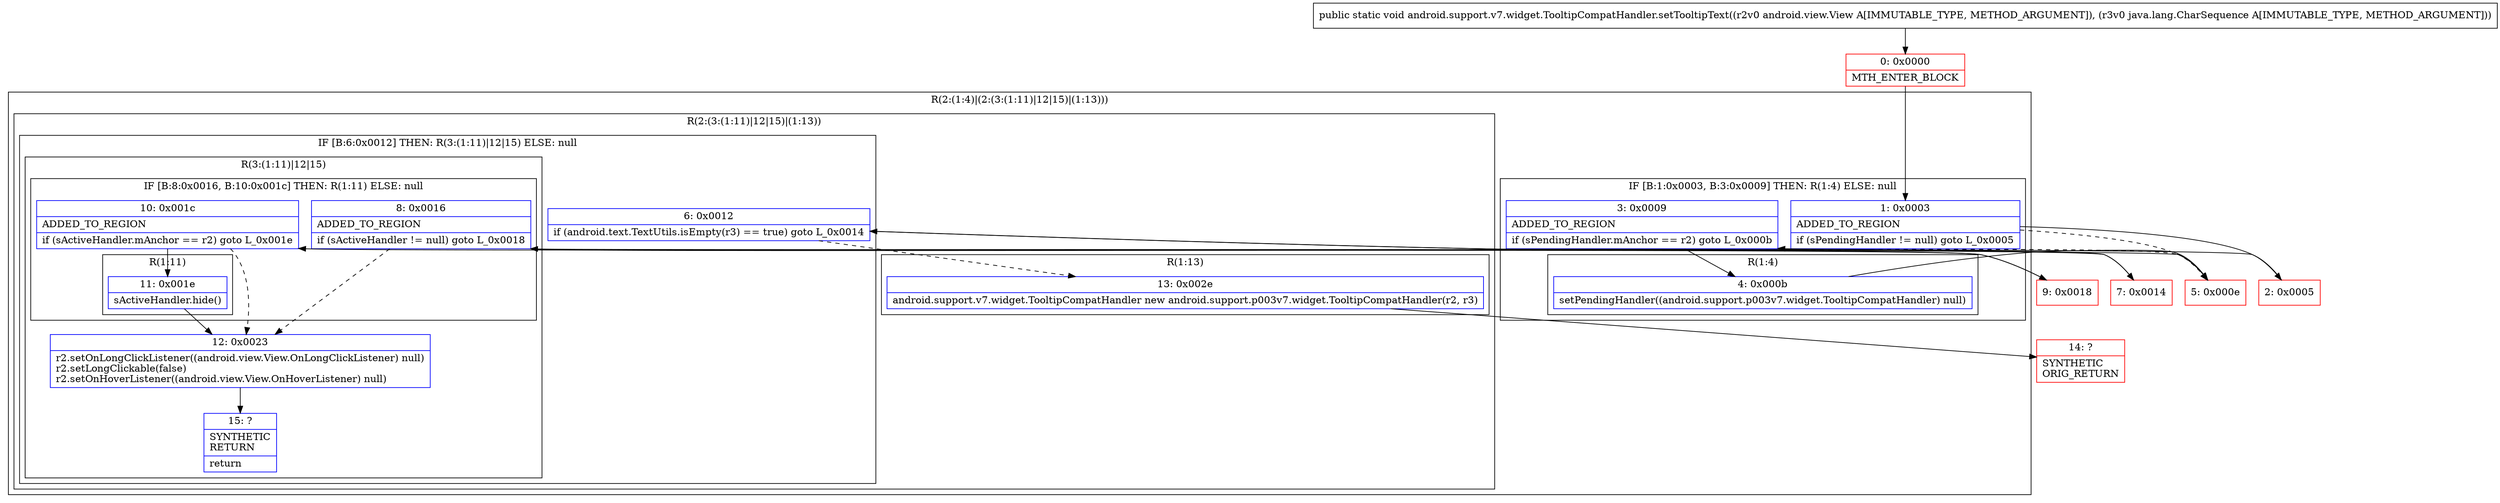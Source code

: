 digraph "CFG forandroid.support.v7.widget.TooltipCompatHandler.setTooltipText(Landroid\/view\/View;Ljava\/lang\/CharSequence;)V" {
subgraph cluster_Region_1766558875 {
label = "R(2:(1:4)|(2:(3:(1:11)|12|15)|(1:13)))";
node [shape=record,color=blue];
subgraph cluster_IfRegion_496219159 {
label = "IF [B:1:0x0003, B:3:0x0009] THEN: R(1:4) ELSE: null";
node [shape=record,color=blue];
Node_1 [shape=record,label="{1\:\ 0x0003|ADDED_TO_REGION\l|if (sPendingHandler != null) goto L_0x0005\l}"];
Node_3 [shape=record,label="{3\:\ 0x0009|ADDED_TO_REGION\l|if (sPendingHandler.mAnchor == r2) goto L_0x000b\l}"];
subgraph cluster_Region_1181501499 {
label = "R(1:4)";
node [shape=record,color=blue];
Node_4 [shape=record,label="{4\:\ 0x000b|setPendingHandler((android.support.p003v7.widget.TooltipCompatHandler) null)\l}"];
}
}
subgraph cluster_Region_1772509974 {
label = "R(2:(3:(1:11)|12|15)|(1:13))";
node [shape=record,color=blue];
subgraph cluster_IfRegion_1555840493 {
label = "IF [B:6:0x0012] THEN: R(3:(1:11)|12|15) ELSE: null";
node [shape=record,color=blue];
Node_6 [shape=record,label="{6\:\ 0x0012|if (android.text.TextUtils.isEmpty(r3) == true) goto L_0x0014\l}"];
subgraph cluster_Region_1552882017 {
label = "R(3:(1:11)|12|15)";
node [shape=record,color=blue];
subgraph cluster_IfRegion_2022096731 {
label = "IF [B:8:0x0016, B:10:0x001c] THEN: R(1:11) ELSE: null";
node [shape=record,color=blue];
Node_8 [shape=record,label="{8\:\ 0x0016|ADDED_TO_REGION\l|if (sActiveHandler != null) goto L_0x0018\l}"];
Node_10 [shape=record,label="{10\:\ 0x001c|ADDED_TO_REGION\l|if (sActiveHandler.mAnchor == r2) goto L_0x001e\l}"];
subgraph cluster_Region_589510070 {
label = "R(1:11)";
node [shape=record,color=blue];
Node_11 [shape=record,label="{11\:\ 0x001e|sActiveHandler.hide()\l}"];
}
}
Node_12 [shape=record,label="{12\:\ 0x0023|r2.setOnLongClickListener((android.view.View.OnLongClickListener) null)\lr2.setLongClickable(false)\lr2.setOnHoverListener((android.view.View.OnHoverListener) null)\l}"];
Node_15 [shape=record,label="{15\:\ ?|SYNTHETIC\lRETURN\l|return\l}"];
}
}
subgraph cluster_Region_164505632 {
label = "R(1:13)";
node [shape=record,color=blue];
Node_13 [shape=record,label="{13\:\ 0x002e|android.support.v7.widget.TooltipCompatHandler new android.support.p003v7.widget.TooltipCompatHandler(r2, r3)\l}"];
}
}
}
Node_0 [shape=record,color=red,label="{0\:\ 0x0000|MTH_ENTER_BLOCK\l}"];
Node_2 [shape=record,color=red,label="{2\:\ 0x0005}"];
Node_5 [shape=record,color=red,label="{5\:\ 0x000e}"];
Node_7 [shape=record,color=red,label="{7\:\ 0x0014}"];
Node_9 [shape=record,color=red,label="{9\:\ 0x0018}"];
Node_14 [shape=record,color=red,label="{14\:\ ?|SYNTHETIC\lORIG_RETURN\l}"];
MethodNode[shape=record,label="{public static void android.support.v7.widget.TooltipCompatHandler.setTooltipText((r2v0 android.view.View A[IMMUTABLE_TYPE, METHOD_ARGUMENT]), (r3v0 java.lang.CharSequence A[IMMUTABLE_TYPE, METHOD_ARGUMENT])) }"];
MethodNode -> Node_0;
Node_1 -> Node_2;
Node_1 -> Node_5[style=dashed];
Node_3 -> Node_4;
Node_3 -> Node_5[style=dashed];
Node_4 -> Node_5;
Node_6 -> Node_7;
Node_6 -> Node_13[style=dashed];
Node_8 -> Node_9;
Node_8 -> Node_12[style=dashed];
Node_10 -> Node_11;
Node_10 -> Node_12[style=dashed];
Node_11 -> Node_12;
Node_12 -> Node_15;
Node_13 -> Node_14;
Node_0 -> Node_1;
Node_2 -> Node_3;
Node_5 -> Node_6;
Node_7 -> Node_8;
Node_9 -> Node_10;
}

